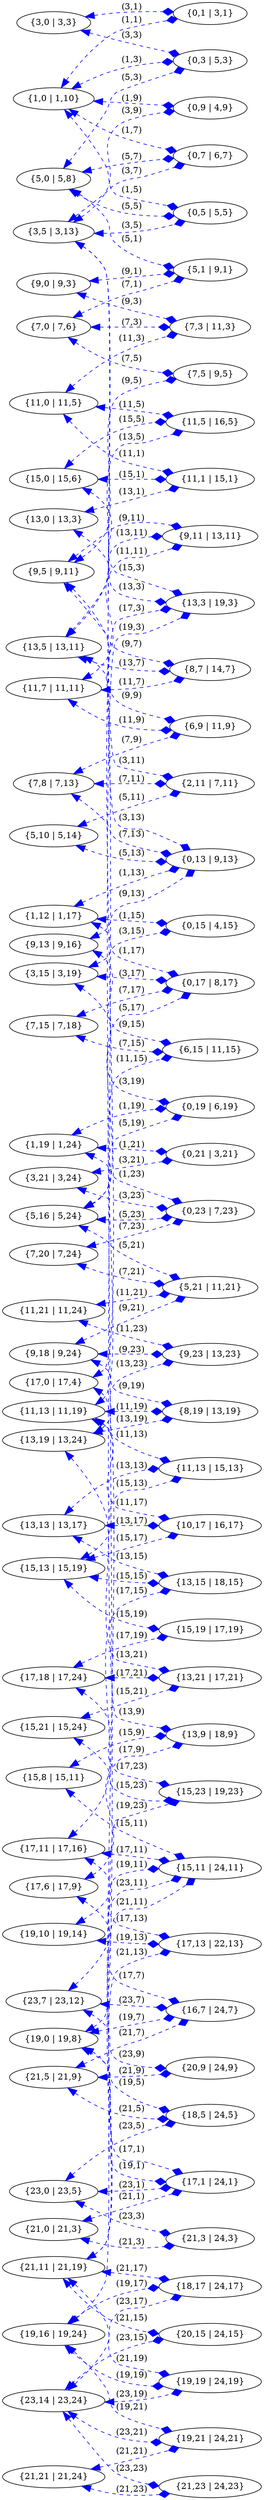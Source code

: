 digraph G {
    node [shape=ellipse];
    rankdir=LR;
    nodesep=0.15;
    ranksep=0.5;
    concentrate=true;
    slot0 [label="{1,0 | 1,10}"];
    slot1 [label="{1,12 | 1,17}"];
    slot2 [label="{1,19 | 1,24}"];
    slot3 [label="{3,0 | 3,3}"];
    slot4 [label="{3,5 | 3,13}"];
    slot5 [label="{3,15 | 3,19}"];
    slot6 [label="{3,21 | 3,24}"];
    slot7 [label="{5,0 | 5,8}"];
    slot8 [label="{5,10 | 5,14}"];
    slot9 [label="{5,16 | 5,24}"];
    slot10 [label="{7,0 | 7,6}"];
    slot11 [label="{7,8 | 7,13}"];
    slot12 [label="{7,15 | 7,18}"];
    slot13 [label="{7,20 | 7,24}"];
    slot14 [label="{9,0 | 9,3}"];
    slot15 [label="{9,5 | 9,11}"];
    slot16 [label="{9,13 | 9,16}"];
    slot17 [label="{9,18 | 9,24}"];
    slot18 [label="{11,0 | 11,5}"];
    slot19 [label="{11,7 | 11,11}"];
    slot20 [label="{11,13 | 11,19}"];
    slot21 [label="{11,21 | 11,24}"];
    slot22 [label="{13,0 | 13,3}"];
    slot23 [label="{13,5 | 13,11}"];
    slot24 [label="{13,13 | 13,17}"];
    slot25 [label="{13,19 | 13,24}"];
    slot26 [label="{15,0 | 15,6}"];
    slot27 [label="{15,8 | 15,11}"];
    slot28 [label="{15,13 | 15,19}"];
    slot29 [label="{15,21 | 15,24}"];
    slot30 [label="{17,0 | 17,4}"];
    slot31 [label="{17,6 | 17,9}"];
    slot32 [label="{17,11 | 17,16}"];
    slot33 [label="{17,18 | 17,24}"];
    slot34 [label="{19,0 | 19,8}"];
    slot35 [label="{19,10 | 19,14}"];
    slot36 [label="{19,16 | 19,24}"];
    slot37 [label="{21,0 | 21,3}"];
    slot38 [label="{21,5 | 21,9}"];
    slot39 [label="{21,11 | 21,19}"];
    slot40 [label="{21,21 | 21,24}"];
    slot41 [label="{23,0 | 23,5}"];
    slot42 [label="{23,7 | 23,12}"];
    slot43 [label="{23,14 | 23,24}"];
    slot44 [label="{0,1 | 3,1}"];
    slot45 [label="{5,1 | 9,1}"];
    slot46 [label="{11,1 | 15,1}"];
    slot47 [label="{17,1 | 24,1}"];
    slot48 [label="{0,3 | 5,3}"];
    slot49 [label="{7,3 | 11,3}"];
    slot50 [label="{13,3 | 19,3}"];
    slot51 [label="{21,3 | 24,3}"];
    slot52 [label="{0,5 | 5,5}"];
    slot53 [label="{7,5 | 9,5}"];
    slot54 [label="{11,5 | 16,5}"];
    slot55 [label="{18,5 | 24,5}"];
    slot56 [label="{0,7 | 6,7}"];
    slot57 [label="{8,7 | 14,7}"];
    slot58 [label="{16,7 | 24,7}"];
    slot59 [label="{0,9 | 4,9}"];
    slot60 [label="{6,9 | 11,9}"];
    slot61 [label="{13,9 | 18,9}"];
    slot62 [label="{20,9 | 24,9}"];
    slot63 [label="{2,11 | 7,11}"];
    slot64 [label="{9,11 | 13,11}"];
    slot65 [label="{15,11 | 24,11}"];
    slot66 [label="{0,13 | 9,13}"];
    slot67 [label="{11,13 | 15,13}"];
    slot68 [label="{17,13 | 22,13}"];
    slot69 [label="{0,15 | 4,15}"];
    slot70 [label="{6,15 | 11,15}"];
    slot71 [label="{13,15 | 18,15}"];
    slot72 [label="{20,15 | 24,15}"];
    slot73 [label="{0,17 | 8,17}"];
    slot74 [label="{10,17 | 16,17}"];
    slot75 [label="{18,17 | 24,17}"];
    slot76 [label="{0,19 | 6,19}"];
    slot77 [label="{8,19 | 13,19}"];
    slot78 [label="{15,19 | 17,19}"];
    slot79 [label="{19,19 | 24,19}"];
    slot80 [label="{0,21 | 3,21}"];
    slot81 [label="{5,21 | 11,21}"];
    slot82 [label="{13,21 | 17,21}"];
    slot83 [label="{19,21 | 24,21}"];
    slot84 [label="{0,23 | 7,23}"];
    slot85 [label="{9,23 | 13,23}"];
    slot86 [label="{15,23 | 19,23}"];
    slot87 [label="{21,23 | 24,23}"];
    slot0 -> slot44 [label="(1,1)", color="blue", style="dashed", arrowhead="diamond", arrowsize=1.5, dir="both"];
    slot0 -> slot48 [label="(1,3)", color="blue", style="dashed", arrowhead="diamond", arrowsize=1.5, dir="both"];
    slot0 -> slot52 [label="(1,5)", color="blue", style="dashed", arrowhead="diamond", arrowsize=1.5, dir="both"];
    slot0 -> slot56 [label="(1,7)", color="blue", style="dashed", arrowhead="diamond", arrowsize=1.5, dir="both"];
    slot0 -> slot59 [label="(1,9)", color="blue", style="dashed", arrowhead="diamond", arrowsize=1.5, dir="both"];
    slot1 -> slot66 [label="(1,13)", color="blue", style="dashed", arrowhead="diamond", arrowsize=1.5, dir="both"];
    slot1 -> slot69 [label="(1,15)", color="blue", style="dashed", arrowhead="diamond", arrowsize=1.5, dir="both"];
    slot1 -> slot73 [label="(1,17)", color="blue", style="dashed", arrowhead="diamond", arrowsize=1.5, dir="both"];
    slot2 -> slot76 [label="(1,19)", color="blue", style="dashed", arrowhead="diamond", arrowsize=1.5, dir="both"];
    slot2 -> slot80 [label="(1,21)", color="blue", style="dashed", arrowhead="diamond", arrowsize=1.5, dir="both"];
    slot2 -> slot84 [label="(1,23)", color="blue", style="dashed", arrowhead="diamond", arrowsize=1.5, dir="both"];
    slot3 -> slot44 [label="(3,1)", color="blue", style="dashed", arrowhead="diamond", arrowsize=1.5, dir="both"];
    slot3 -> slot48 [label="(3,3)", color="blue", style="dashed", arrowhead="diamond", arrowsize=1.5, dir="both"];
    slot4 -> slot52 [label="(3,5)", color="blue", style="dashed", arrowhead="diamond", arrowsize=1.5, dir="both"];
    slot4 -> slot56 [label="(3,7)", color="blue", style="dashed", arrowhead="diamond", arrowsize=1.5, dir="both"];
    slot4 -> slot59 [label="(3,9)", color="blue", style="dashed", arrowhead="diamond", arrowsize=1.5, dir="both"];
    slot4 -> slot63 [label="(3,11)", color="blue", style="dashed", arrowhead="diamond", arrowsize=1.5, dir="both"];
    slot4 -> slot66 [label="(3,13)", color="blue", style="dashed", arrowhead="diamond", arrowsize=1.5, dir="both"];
    slot5 -> slot69 [label="(3,15)", color="blue", style="dashed", arrowhead="diamond", arrowsize=1.5, dir="both"];
    slot5 -> slot73 [label="(3,17)", color="blue", style="dashed", arrowhead="diamond", arrowsize=1.5, dir="both"];
    slot5 -> slot76 [label="(3,19)", color="blue", style="dashed", arrowhead="diamond", arrowsize=1.5, dir="both"];
    slot6 -> slot80 [label="(3,21)", color="blue", style="dashed", arrowhead="diamond", arrowsize=1.5, dir="both"];
    slot6 -> slot84 [label="(3,23)", color="blue", style="dashed", arrowhead="diamond", arrowsize=1.5, dir="both"];
    slot7 -> slot45 [label="(5,1)", color="blue", style="dashed", arrowhead="diamond", arrowsize=1.5, dir="both"];
    slot7 -> slot48 [label="(5,3)", color="blue", style="dashed", arrowhead="diamond", arrowsize=1.5, dir="both"];
    slot7 -> slot52 [label="(5,5)", color="blue", style="dashed", arrowhead="diamond", arrowsize=1.5, dir="both"];
    slot7 -> slot56 [label="(5,7)", color="blue", style="dashed", arrowhead="diamond", arrowsize=1.5, dir="both"];
    slot8 -> slot63 [label="(5,11)", color="blue", style="dashed", arrowhead="diamond", arrowsize=1.5, dir="both"];
    slot8 -> slot66 [label="(5,13)", color="blue", style="dashed", arrowhead="diamond", arrowsize=1.5, dir="both"];
    slot9 -> slot73 [label="(5,17)", color="blue", style="dashed", arrowhead="diamond", arrowsize=1.5, dir="both"];
    slot9 -> slot76 [label="(5,19)", color="blue", style="dashed", arrowhead="diamond", arrowsize=1.5, dir="both"];
    slot9 -> slot81 [label="(5,21)", color="blue", style="dashed", arrowhead="diamond", arrowsize=1.5, dir="both"];
    slot9 -> slot84 [label="(5,23)", color="blue", style="dashed", arrowhead="diamond", arrowsize=1.5, dir="both"];
    slot10 -> slot45 [label="(7,1)", color="blue", style="dashed", arrowhead="diamond", arrowsize=1.5, dir="both"];
    slot10 -> slot49 [label="(7,3)", color="blue", style="dashed", arrowhead="diamond", arrowsize=1.5, dir="both"];
    slot10 -> slot53 [label="(7,5)", color="blue", style="dashed", arrowhead="diamond", arrowsize=1.5, dir="both"];
    slot11 -> slot60 [label="(7,9)", color="blue", style="dashed", arrowhead="diamond", arrowsize=1.5, dir="both"];
    slot11 -> slot63 [label="(7,11)", color="blue", style="dashed", arrowhead="diamond", arrowsize=1.5, dir="both"];
    slot11 -> slot66 [label="(7,13)", color="blue", style="dashed", arrowhead="diamond", arrowsize=1.5, dir="both"];
    slot12 -> slot70 [label="(7,15)", color="blue", style="dashed", arrowhead="diamond", arrowsize=1.5, dir="both"];
    slot12 -> slot73 [label="(7,17)", color="blue", style="dashed", arrowhead="diamond", arrowsize=1.5, dir="both"];
    slot13 -> slot81 [label="(7,21)", color="blue", style="dashed", arrowhead="diamond", arrowsize=1.5, dir="both"];
    slot13 -> slot84 [label="(7,23)", color="blue", style="dashed", arrowhead="diamond", arrowsize=1.5, dir="both"];
    slot14 -> slot45 [label="(9,1)", color="blue", style="dashed", arrowhead="diamond", arrowsize=1.5, dir="both"];
    slot14 -> slot49 [label="(9,3)", color="blue", style="dashed", arrowhead="diamond", arrowsize=1.5, dir="both"];
    slot15 -> slot53 [label="(9,5)", color="blue", style="dashed", arrowhead="diamond", arrowsize=1.5, dir="both"];
    slot15 -> slot57 [label="(9,7)", color="blue", style="dashed", arrowhead="diamond", arrowsize=1.5, dir="both"];
    slot15 -> slot60 [label="(9,9)", color="blue", style="dashed", arrowhead="diamond", arrowsize=1.5, dir="both"];
    slot15 -> slot64 [label="(9,11)", color="blue", style="dashed", arrowhead="diamond", arrowsize=1.5, dir="both"];
    slot16 -> slot66 [label="(9,13)", color="blue", style="dashed", arrowhead="diamond", arrowsize=1.5, dir="both"];
    slot16 -> slot70 [label="(9,15)", color="blue", style="dashed", arrowhead="diamond", arrowsize=1.5, dir="both"];
    slot17 -> slot77 [label="(9,19)", color="blue", style="dashed", arrowhead="diamond", arrowsize=1.5, dir="both"];
    slot17 -> slot81 [label="(9,21)", color="blue", style="dashed", arrowhead="diamond", arrowsize=1.5, dir="both"];
    slot17 -> slot85 [label="(9,23)", color="blue", style="dashed", arrowhead="diamond", arrowsize=1.5, dir="both"];
    slot18 -> slot46 [label="(11,1)", color="blue", style="dashed", arrowhead="diamond", arrowsize=1.5, dir="both"];
    slot18 -> slot49 [label="(11,3)", color="blue", style="dashed", arrowhead="diamond", arrowsize=1.5, dir="both"];
    slot18 -> slot54 [label="(11,5)", color="blue", style="dashed", arrowhead="diamond", arrowsize=1.5, dir="both"];
    slot19 -> slot57 [label="(11,7)", color="blue", style="dashed", arrowhead="diamond", arrowsize=1.5, dir="both"];
    slot19 -> slot60 [label="(11,9)", color="blue", style="dashed", arrowhead="diamond", arrowsize=1.5, dir="both"];
    slot19 -> slot64 [label="(11,11)", color="blue", style="dashed", arrowhead="diamond", arrowsize=1.5, dir="both"];
    slot20 -> slot67 [label="(11,13)", color="blue", style="dashed", arrowhead="diamond", arrowsize=1.5, dir="both"];
    slot20 -> slot70 [label="(11,15)", color="blue", style="dashed", arrowhead="diamond", arrowsize=1.5, dir="both"];
    slot20 -> slot74 [label="(11,17)", color="blue", style="dashed", arrowhead="diamond", arrowsize=1.5, dir="both"];
    slot20 -> slot77 [label="(11,19)", color="blue", style="dashed", arrowhead="diamond", arrowsize=1.5, dir="both"];
    slot21 -> slot81 [label="(11,21)", color="blue", style="dashed", arrowhead="diamond", arrowsize=1.5, dir="both"];
    slot21 -> slot85 [label="(11,23)", color="blue", style="dashed", arrowhead="diamond", arrowsize=1.5, dir="both"];
    slot22 -> slot46 [label="(13,1)", color="blue", style="dashed", arrowhead="diamond", arrowsize=1.5, dir="both"];
    slot22 -> slot50 [label="(13,3)", color="blue", style="dashed", arrowhead="diamond", arrowsize=1.5, dir="both"];
    slot23 -> slot54 [label="(13,5)", color="blue", style="dashed", arrowhead="diamond", arrowsize=1.5, dir="both"];
    slot23 -> slot57 [label="(13,7)", color="blue", style="dashed", arrowhead="diamond", arrowsize=1.5, dir="both"];
    slot23 -> slot61 [label="(13,9)", color="blue", style="dashed", arrowhead="diamond", arrowsize=1.5, dir="both"];
    slot23 -> slot64 [label="(13,11)", color="blue", style="dashed", arrowhead="diamond", arrowsize=1.5, dir="both"];
    slot24 -> slot67 [label="(13,13)", color="blue", style="dashed", arrowhead="diamond", arrowsize=1.5, dir="both"];
    slot24 -> slot71 [label="(13,15)", color="blue", style="dashed", arrowhead="diamond", arrowsize=1.5, dir="both"];
    slot24 -> slot74 [label="(13,17)", color="blue", style="dashed", arrowhead="diamond", arrowsize=1.5, dir="both"];
    slot25 -> slot77 [label="(13,19)", color="blue", style="dashed", arrowhead="diamond", arrowsize=1.5, dir="both"];
    slot25 -> slot82 [label="(13,21)", color="blue", style="dashed", arrowhead="diamond", arrowsize=1.5, dir="both"];
    slot25 -> slot85 [label="(13,23)", color="blue", style="dashed", arrowhead="diamond", arrowsize=1.5, dir="both"];
    slot26 -> slot46 [label="(15,1)", color="blue", style="dashed", arrowhead="diamond", arrowsize=1.5, dir="both"];
    slot26 -> slot50 [label="(15,3)", color="blue", style="dashed", arrowhead="diamond", arrowsize=1.5, dir="both"];
    slot26 -> slot54 [label="(15,5)", color="blue", style="dashed", arrowhead="diamond", arrowsize=1.5, dir="both"];
    slot27 -> slot61 [label="(15,9)", color="blue", style="dashed", arrowhead="diamond", arrowsize=1.5, dir="both"];
    slot27 -> slot65 [label="(15,11)", color="blue", style="dashed", arrowhead="diamond", arrowsize=1.5, dir="both"];
    slot28 -> slot67 [label="(15,13)", color="blue", style="dashed", arrowhead="diamond", arrowsize=1.5, dir="both"];
    slot28 -> slot71 [label="(15,15)", color="blue", style="dashed", arrowhead="diamond", arrowsize=1.5, dir="both"];
    slot28 -> slot74 [label="(15,17)", color="blue", style="dashed", arrowhead="diamond", arrowsize=1.5, dir="both"];
    slot28 -> slot78 [label="(15,19)", color="blue", style="dashed", arrowhead="diamond", arrowsize=1.5, dir="both"];
    slot29 -> slot82 [label="(15,21)", color="blue", style="dashed", arrowhead="diamond", arrowsize=1.5, dir="both"];
    slot29 -> slot86 [label="(15,23)", color="blue", style="dashed", arrowhead="diamond", arrowsize=1.5, dir="both"];
    slot30 -> slot47 [label="(17,1)", color="blue", style="dashed", arrowhead="diamond", arrowsize=1.5, dir="both"];
    slot30 -> slot50 [label="(17,3)", color="blue", style="dashed", arrowhead="diamond", arrowsize=1.5, dir="both"];
    slot31 -> slot58 [label="(17,7)", color="blue", style="dashed", arrowhead="diamond", arrowsize=1.5, dir="both"];
    slot31 -> slot61 [label="(17,9)", color="blue", style="dashed", arrowhead="diamond", arrowsize=1.5, dir="both"];
    slot32 -> slot65 [label="(17,11)", color="blue", style="dashed", arrowhead="diamond", arrowsize=1.5, dir="both"];
    slot32 -> slot68 [label="(17,13)", color="blue", style="dashed", arrowhead="diamond", arrowsize=1.5, dir="both"];
    slot32 -> slot71 [label="(17,15)", color="blue", style="dashed", arrowhead="diamond", arrowsize=1.5, dir="both"];
    slot33 -> slot78 [label="(17,19)", color="blue", style="dashed", arrowhead="diamond", arrowsize=1.5, dir="both"];
    slot33 -> slot82 [label="(17,21)", color="blue", style="dashed", arrowhead="diamond", arrowsize=1.5, dir="both"];
    slot33 -> slot86 [label="(17,23)", color="blue", style="dashed", arrowhead="diamond", arrowsize=1.5, dir="both"];
    slot34 -> slot47 [label="(19,1)", color="blue", style="dashed", arrowhead="diamond", arrowsize=1.5, dir="both"];
    slot34 -> slot50 [label="(19,3)", color="blue", style="dashed", arrowhead="diamond", arrowsize=1.5, dir="both"];
    slot34 -> slot55 [label="(19,5)", color="blue", style="dashed", arrowhead="diamond", arrowsize=1.5, dir="both"];
    slot34 -> slot58 [label="(19,7)", color="blue", style="dashed", arrowhead="diamond", arrowsize=1.5, dir="both"];
    slot35 -> slot65 [label="(19,11)", color="blue", style="dashed", arrowhead="diamond", arrowsize=1.5, dir="both"];
    slot35 -> slot68 [label="(19,13)", color="blue", style="dashed", arrowhead="diamond", arrowsize=1.5, dir="both"];
    slot36 -> slot75 [label="(19,17)", color="blue", style="dashed", arrowhead="diamond", arrowsize=1.5, dir="both"];
    slot36 -> slot79 [label="(19,19)", color="blue", style="dashed", arrowhead="diamond", arrowsize=1.5, dir="both"];
    slot36 -> slot83 [label="(19,21)", color="blue", style="dashed", arrowhead="diamond", arrowsize=1.5, dir="both"];
    slot36 -> slot86 [label="(19,23)", color="blue", style="dashed", arrowhead="diamond", arrowsize=1.5, dir="both"];
    slot37 -> slot47 [label="(21,1)", color="blue", style="dashed", arrowhead="diamond", arrowsize=1.5, dir="both"];
    slot37 -> slot51 [label="(21,3)", color="blue", style="dashed", arrowhead="diamond", arrowsize=1.5, dir="both"];
    slot38 -> slot55 [label="(21,5)", color="blue", style="dashed", arrowhead="diamond", arrowsize=1.5, dir="both"];
    slot38 -> slot58 [label="(21,7)", color="blue", style="dashed", arrowhead="diamond", arrowsize=1.5, dir="both"];
    slot38 -> slot62 [label="(21,9)", color="blue", style="dashed", arrowhead="diamond", arrowsize=1.5, dir="both"];
    slot39 -> slot65 [label="(21,11)", color="blue", style="dashed", arrowhead="diamond", arrowsize=1.5, dir="both"];
    slot39 -> slot68 [label="(21,13)", color="blue", style="dashed", arrowhead="diamond", arrowsize=1.5, dir="both"];
    slot39 -> slot72 [label="(21,15)", color="blue", style="dashed", arrowhead="diamond", arrowsize=1.5, dir="both"];
    slot39 -> slot75 [label="(21,17)", color="blue", style="dashed", arrowhead="diamond", arrowsize=1.5, dir="both"];
    slot39 -> slot79 [label="(21,19)", color="blue", style="dashed", arrowhead="diamond", arrowsize=1.5, dir="both"];
    slot40 -> slot83 [label="(21,21)", color="blue", style="dashed", arrowhead="diamond", arrowsize=1.5, dir="both"];
    slot40 -> slot87 [label="(21,23)", color="blue", style="dashed", arrowhead="diamond", arrowsize=1.5, dir="both"];
    slot41 -> slot47 [label="(23,1)", color="blue", style="dashed", arrowhead="diamond", arrowsize=1.5, dir="both"];
    slot41 -> slot51 [label="(23,3)", color="blue", style="dashed", arrowhead="diamond", arrowsize=1.5, dir="both"];
    slot41 -> slot55 [label="(23,5)", color="blue", style="dashed", arrowhead="diamond", arrowsize=1.5, dir="both"];
    slot42 -> slot58 [label="(23,7)", color="blue", style="dashed", arrowhead="diamond", arrowsize=1.5, dir="both"];
    slot42 -> slot62 [label="(23,9)", color="blue", style="dashed", arrowhead="diamond", arrowsize=1.5, dir="both"];
    slot42 -> slot65 [label="(23,11)", color="blue", style="dashed", arrowhead="diamond", arrowsize=1.5, dir="both"];
    slot43 -> slot72 [label="(23,15)", color="blue", style="dashed", arrowhead="diamond", arrowsize=1.5, dir="both"];
    slot43 -> slot75 [label="(23,17)", color="blue", style="dashed", arrowhead="diamond", arrowsize=1.5, dir="both"];
    slot43 -> slot79 [label="(23,19)", color="blue", style="dashed", arrowhead="diamond", arrowsize=1.5, dir="both"];
    slot43 -> slot83 [label="(23,21)", color="blue", style="dashed", arrowhead="diamond", arrowsize=1.5, dir="both"];
    slot43 -> slot87 [label="(23,23)", color="blue", style="dashed", arrowhead="diamond", arrowsize=1.5, dir="both"];
}
